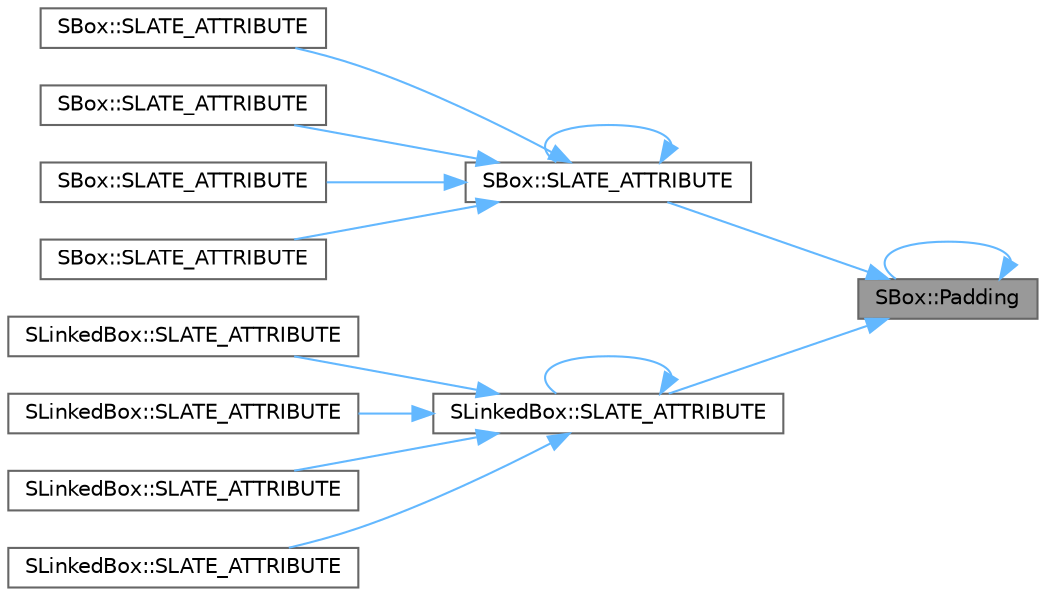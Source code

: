 digraph "SBox::Padding"
{
 // INTERACTIVE_SVG=YES
 // LATEX_PDF_SIZE
  bgcolor="transparent";
  edge [fontname=Helvetica,fontsize=10,labelfontname=Helvetica,labelfontsize=10];
  node [fontname=Helvetica,fontsize=10,shape=box,height=0.2,width=0.4];
  rankdir="RL";
  Node1 [id="Node000001",label="SBox::Padding",height=0.2,width=0.4,color="gray40", fillcolor="grey60", style="filled", fontcolor="black",tooltip=" "];
  Node1 -> Node1 [id="edge1_Node000001_Node000001",dir="back",color="steelblue1",style="solid",tooltip=" "];
  Node1 -> Node2 [id="edge2_Node000001_Node000002",dir="back",color="steelblue1",style="solid",tooltip=" "];
  Node2 [id="Node000002",label="SBox::SLATE_ATTRIBUTE",height=0.2,width=0.4,color="grey40", fillcolor="white", style="filled",URL="$d8/df4/classSBox.html#a0aa2c6217ad28207fba5ff9ee4d06c90",tooltip="Padding between the SBox and the content that it presents."];
  Node2 -> Node2 [id="edge3_Node000002_Node000002",dir="back",color="steelblue1",style="solid",tooltip=" "];
  Node2 -> Node3 [id="edge4_Node000002_Node000003",dir="back",color="steelblue1",style="solid",tooltip=" "];
  Node3 [id="Node000003",label="SBox::SLATE_ATTRIBUTE",height=0.2,width=0.4,color="grey40", fillcolor="white", style="filled",URL="$d8/df4/classSBox.html#a46e2e2195763181647d3bfb1b47a0f06",tooltip="When specified, will report the MaxDesiredWidth if smaller than the content's desired width."];
  Node2 -> Node4 [id="edge5_Node000002_Node000004",dir="back",color="steelblue1",style="solid",tooltip=" "];
  Node4 [id="Node000004",label="SBox::SLATE_ATTRIBUTE",height=0.2,width=0.4,color="grey40", fillcolor="white", style="filled",URL="$d8/df4/classSBox.html#a1164dba9c8e9eb1a73ef95265b192e3d",tooltip=" "];
  Node2 -> Node5 [id="edge6_Node000002_Node000005",dir="back",color="steelblue1",style="solid",tooltip=" "];
  Node5 [id="Node000005",label="SBox::SLATE_ATTRIBUTE",height=0.2,width=0.4,color="grey40", fillcolor="white", style="filled",URL="$d8/df4/classSBox.html#a121a81023a7d4237726f6e7e6709fab3",tooltip="When specified, will report the MinDesiredWidth if larger than the content's desired width."];
  Node2 -> Node6 [id="edge7_Node000002_Node000006",dir="back",color="steelblue1",style="solid",tooltip=" "];
  Node6 [id="Node000006",label="SBox::SLATE_ATTRIBUTE",height=0.2,width=0.4,color="grey40", fillcolor="white", style="filled",URL="$d8/df4/classSBox.html#acd6aaaeb561361e59a80a8dd0fd2485d",tooltip="When specified, ignore the content's desired size and report the WidthOverride as the Box's desired w..."];
  Node1 -> Node7 [id="edge8_Node000001_Node000007",dir="back",color="steelblue1",style="solid",tooltip=" "];
  Node7 [id="Node000007",label="SLinkedBox::SLATE_ATTRIBUTE",height=0.2,width=0.4,color="grey40", fillcolor="white", style="filled",URL="$d4/d60/classSLinkedBox.html#a10f38a18a8057ed9bbb468cea2a79ab5",tooltip="Padding between the SBox and the content that it presents."];
  Node7 -> Node7 [id="edge9_Node000007_Node000007",dir="back",color="steelblue1",style="solid",tooltip=" "];
  Node7 -> Node8 [id="edge10_Node000007_Node000008",dir="back",color="steelblue1",style="solid",tooltip=" "];
  Node8 [id="Node000008",label="SLinkedBox::SLATE_ATTRIBUTE",height=0.2,width=0.4,color="grey40", fillcolor="white", style="filled",URL="$d4/d60/classSLinkedBox.html#a99b9030b6f768fa13bc0526fd9cf81d6",tooltip="When specified, will report the MaxDesiredWidth if smaller than the content's desired width."];
  Node7 -> Node9 [id="edge11_Node000007_Node000009",dir="back",color="steelblue1",style="solid",tooltip=" "];
  Node9 [id="Node000009",label="SLinkedBox::SLATE_ATTRIBUTE",height=0.2,width=0.4,color="grey40", fillcolor="white", style="filled",URL="$d4/d60/classSLinkedBox.html#adb19f89caff015eab5c85288a5a0bcff",tooltip=" "];
  Node7 -> Node10 [id="edge12_Node000007_Node000010",dir="back",color="steelblue1",style="solid",tooltip=" "];
  Node10 [id="Node000010",label="SLinkedBox::SLATE_ATTRIBUTE",height=0.2,width=0.4,color="grey40", fillcolor="white", style="filled",URL="$d4/d60/classSLinkedBox.html#ab1cbacfe2c2b9a7ac596040f8991c682",tooltip="When specified, will report the MinDesiredWidth if larger than the content's desired width."];
  Node7 -> Node11 [id="edge13_Node000007_Node000011",dir="back",color="steelblue1",style="solid",tooltip=" "];
  Node11 [id="Node000011",label="SLinkedBox::SLATE_ATTRIBUTE",height=0.2,width=0.4,color="grey40", fillcolor="white", style="filled",URL="$d4/d60/classSLinkedBox.html#a54e2ea59f7fa8c1c84a6de13b682e49e",tooltip="When specified, ignore the content's desired size and report the WidthOverride as the Box's desired w..."];
}
